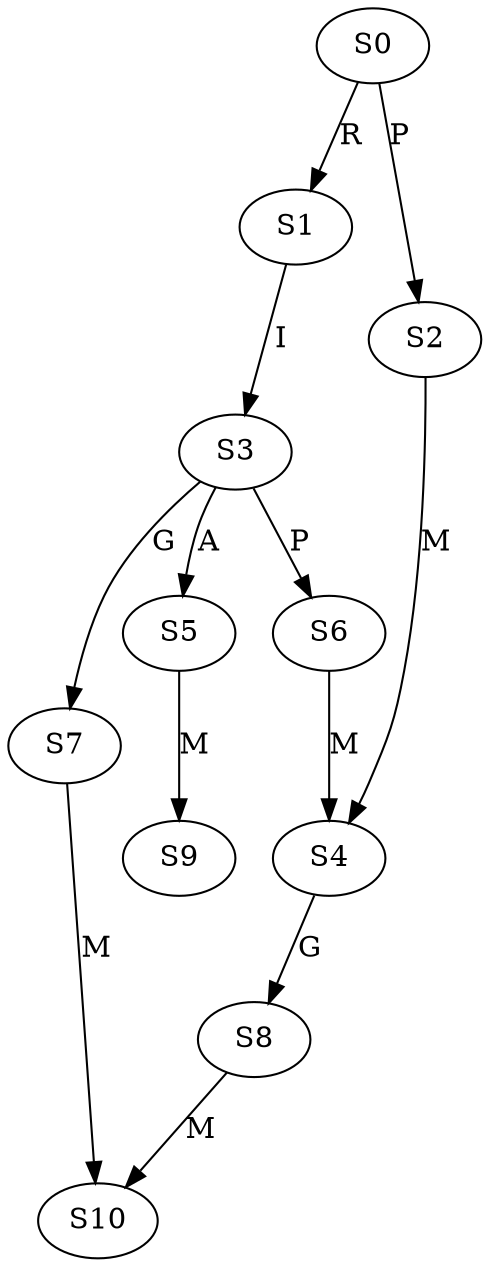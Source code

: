 strict digraph  {
	S0 -> S1 [ label = R ];
	S0 -> S2 [ label = P ];
	S1 -> S3 [ label = I ];
	S2 -> S4 [ label = M ];
	S3 -> S5 [ label = A ];
	S3 -> S6 [ label = P ];
	S3 -> S7 [ label = G ];
	S4 -> S8 [ label = G ];
	S5 -> S9 [ label = M ];
	S6 -> S4 [ label = M ];
	S7 -> S10 [ label = M ];
	S8 -> S10 [ label = M ];
}
